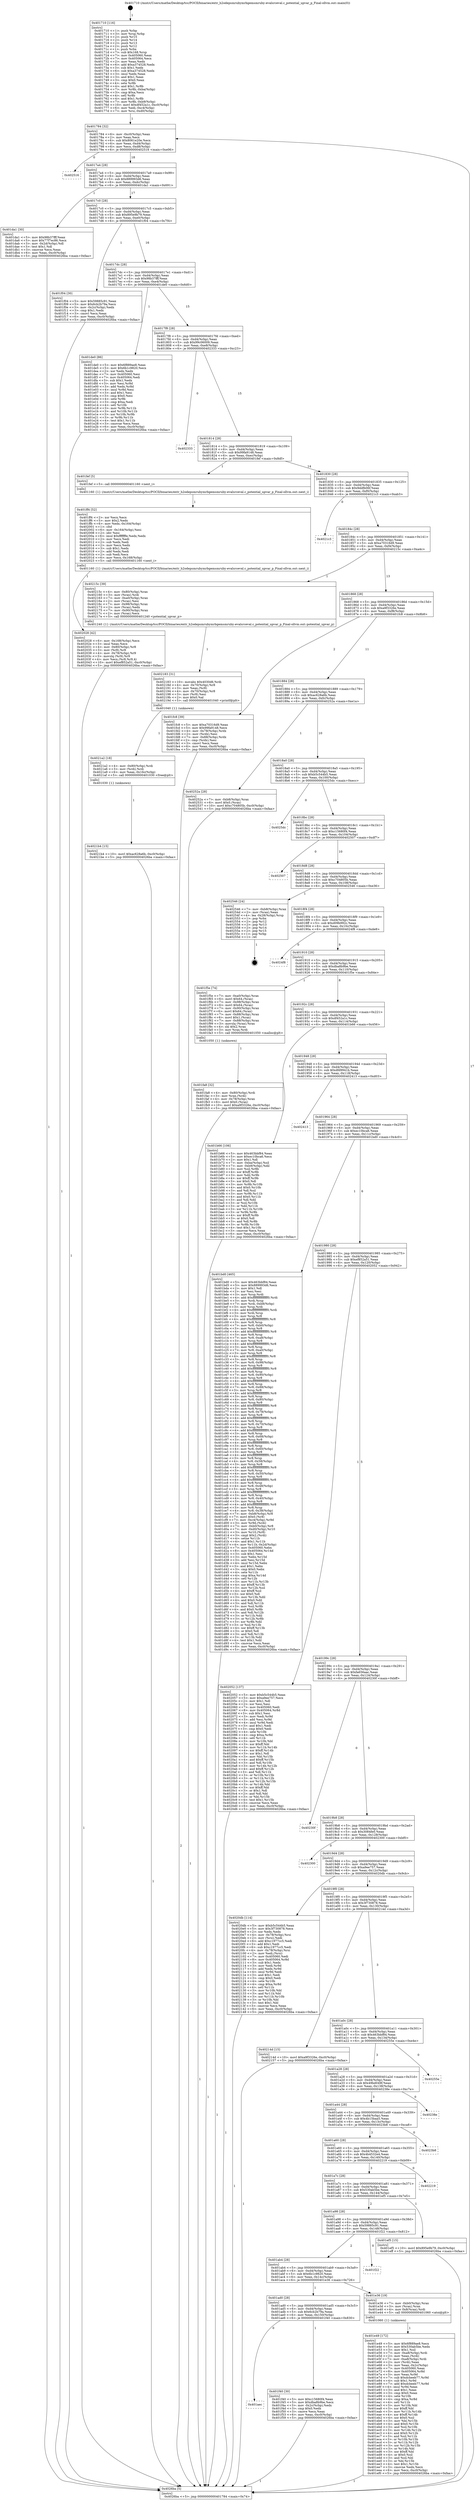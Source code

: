 digraph "0x401710" {
  label = "0x401710 (/mnt/c/Users/mathe/Desktop/tcc/POCII/binaries/extr_h2odepsmrubymrbgemsmruby-evalsrceval.c_potential_upvar_p_Final-ollvm.out::main(0))"
  labelloc = "t"
  node[shape=record]

  Entry [label="",width=0.3,height=0.3,shape=circle,fillcolor=black,style=filled]
  "0x401784" [label="{
     0x401784 [32]\l
     | [instrs]\l
     &nbsp;&nbsp;0x401784 \<+6\>: mov -0xc0(%rbp),%eax\l
     &nbsp;&nbsp;0x40178a \<+2\>: mov %eax,%ecx\l
     &nbsp;&nbsp;0x40178c \<+6\>: sub $0x8061e20e,%ecx\l
     &nbsp;&nbsp;0x401792 \<+6\>: mov %eax,-0xd4(%rbp)\l
     &nbsp;&nbsp;0x401798 \<+6\>: mov %ecx,-0xd8(%rbp)\l
     &nbsp;&nbsp;0x40179e \<+6\>: je 0000000000402516 \<main+0xe06\>\l
  }"]
  "0x402516" [label="{
     0x402516\l
  }", style=dashed]
  "0x4017a4" [label="{
     0x4017a4 [28]\l
     | [instrs]\l
     &nbsp;&nbsp;0x4017a4 \<+5\>: jmp 00000000004017a9 \<main+0x99\>\l
     &nbsp;&nbsp;0x4017a9 \<+6\>: mov -0xd4(%rbp),%eax\l
     &nbsp;&nbsp;0x4017af \<+5\>: sub $0x889993d6,%eax\l
     &nbsp;&nbsp;0x4017b4 \<+6\>: mov %eax,-0xdc(%rbp)\l
     &nbsp;&nbsp;0x4017ba \<+6\>: je 0000000000401da1 \<main+0x691\>\l
  }"]
  Exit [label="",width=0.3,height=0.3,shape=circle,fillcolor=black,style=filled,peripheries=2]
  "0x401da1" [label="{
     0x401da1 [30]\l
     | [instrs]\l
     &nbsp;&nbsp;0x401da1 \<+5\>: mov $0x98b37fff,%eax\l
     &nbsp;&nbsp;0x401da6 \<+5\>: mov $0x77f7ec86,%ecx\l
     &nbsp;&nbsp;0x401dab \<+3\>: mov -0x2d(%rbp),%dl\l
     &nbsp;&nbsp;0x401dae \<+3\>: test $0x1,%dl\l
     &nbsp;&nbsp;0x401db1 \<+3\>: cmovne %ecx,%eax\l
     &nbsp;&nbsp;0x401db4 \<+6\>: mov %eax,-0xc0(%rbp)\l
     &nbsp;&nbsp;0x401dba \<+5\>: jmp 00000000004026ba \<main+0xfaa\>\l
  }"]
  "0x4017c0" [label="{
     0x4017c0 [28]\l
     | [instrs]\l
     &nbsp;&nbsp;0x4017c0 \<+5\>: jmp 00000000004017c5 \<main+0xb5\>\l
     &nbsp;&nbsp;0x4017c5 \<+6\>: mov -0xd4(%rbp),%eax\l
     &nbsp;&nbsp;0x4017cb \<+5\>: sub $0x895e9b79,%eax\l
     &nbsp;&nbsp;0x4017d0 \<+6\>: mov %eax,-0xe0(%rbp)\l
     &nbsp;&nbsp;0x4017d6 \<+6\>: je 0000000000401f04 \<main+0x7f4\>\l
  }"]
  "0x4021b4" [label="{
     0x4021b4 [15]\l
     | [instrs]\l
     &nbsp;&nbsp;0x4021b4 \<+10\>: movl $0xac628a6b,-0xc0(%rbp)\l
     &nbsp;&nbsp;0x4021be \<+5\>: jmp 00000000004026ba \<main+0xfaa\>\l
  }"]
  "0x401f04" [label="{
     0x401f04 [30]\l
     | [instrs]\l
     &nbsp;&nbsp;0x401f04 \<+5\>: mov $0x59885c91,%eax\l
     &nbsp;&nbsp;0x401f09 \<+5\>: mov $0x6cb2b79a,%ecx\l
     &nbsp;&nbsp;0x401f0e \<+3\>: mov -0x2c(%rbp),%edx\l
     &nbsp;&nbsp;0x401f11 \<+3\>: cmp $0x1,%edx\l
     &nbsp;&nbsp;0x401f14 \<+3\>: cmovl %ecx,%eax\l
     &nbsp;&nbsp;0x401f17 \<+6\>: mov %eax,-0xc0(%rbp)\l
     &nbsp;&nbsp;0x401f1d \<+5\>: jmp 00000000004026ba \<main+0xfaa\>\l
  }"]
  "0x4017dc" [label="{
     0x4017dc [28]\l
     | [instrs]\l
     &nbsp;&nbsp;0x4017dc \<+5\>: jmp 00000000004017e1 \<main+0xd1\>\l
     &nbsp;&nbsp;0x4017e1 \<+6\>: mov -0xd4(%rbp),%eax\l
     &nbsp;&nbsp;0x4017e7 \<+5\>: sub $0x98b37fff,%eax\l
     &nbsp;&nbsp;0x4017ec \<+6\>: mov %eax,-0xe4(%rbp)\l
     &nbsp;&nbsp;0x4017f2 \<+6\>: je 0000000000401de0 \<main+0x6d0\>\l
  }"]
  "0x4021a2" [label="{
     0x4021a2 [18]\l
     | [instrs]\l
     &nbsp;&nbsp;0x4021a2 \<+4\>: mov -0x80(%rbp),%rdi\l
     &nbsp;&nbsp;0x4021a6 \<+3\>: mov (%rdi),%rdi\l
     &nbsp;&nbsp;0x4021a9 \<+6\>: mov %eax,-0x16c(%rbp)\l
     &nbsp;&nbsp;0x4021af \<+5\>: call 0000000000401030 \<free@plt\>\l
     | [calls]\l
     &nbsp;&nbsp;0x401030 \{1\} (unknown)\l
  }"]
  "0x401de0" [label="{
     0x401de0 [86]\l
     | [instrs]\l
     &nbsp;&nbsp;0x401de0 \<+5\>: mov $0x6f889ae8,%eax\l
     &nbsp;&nbsp;0x401de5 \<+5\>: mov $0x6b1c9820,%ecx\l
     &nbsp;&nbsp;0x401dea \<+2\>: xor %edx,%edx\l
     &nbsp;&nbsp;0x401dec \<+7\>: mov 0x405060,%esi\l
     &nbsp;&nbsp;0x401df3 \<+7\>: mov 0x405064,%edi\l
     &nbsp;&nbsp;0x401dfa \<+3\>: sub $0x1,%edx\l
     &nbsp;&nbsp;0x401dfd \<+3\>: mov %esi,%r8d\l
     &nbsp;&nbsp;0x401e00 \<+3\>: add %edx,%r8d\l
     &nbsp;&nbsp;0x401e03 \<+4\>: imul %r8d,%esi\l
     &nbsp;&nbsp;0x401e07 \<+3\>: and $0x1,%esi\l
     &nbsp;&nbsp;0x401e0a \<+3\>: cmp $0x0,%esi\l
     &nbsp;&nbsp;0x401e0d \<+4\>: sete %r9b\l
     &nbsp;&nbsp;0x401e11 \<+3\>: cmp $0xa,%edi\l
     &nbsp;&nbsp;0x401e14 \<+4\>: setl %r10b\l
     &nbsp;&nbsp;0x401e18 \<+3\>: mov %r9b,%r11b\l
     &nbsp;&nbsp;0x401e1b \<+3\>: and %r10b,%r11b\l
     &nbsp;&nbsp;0x401e1e \<+3\>: xor %r10b,%r9b\l
     &nbsp;&nbsp;0x401e21 \<+3\>: or %r9b,%r11b\l
     &nbsp;&nbsp;0x401e24 \<+4\>: test $0x1,%r11b\l
     &nbsp;&nbsp;0x401e28 \<+3\>: cmovne %ecx,%eax\l
     &nbsp;&nbsp;0x401e2b \<+6\>: mov %eax,-0xc0(%rbp)\l
     &nbsp;&nbsp;0x401e31 \<+5\>: jmp 00000000004026ba \<main+0xfaa\>\l
  }"]
  "0x4017f8" [label="{
     0x4017f8 [28]\l
     | [instrs]\l
     &nbsp;&nbsp;0x4017f8 \<+5\>: jmp 00000000004017fd \<main+0xed\>\l
     &nbsp;&nbsp;0x4017fd \<+6\>: mov -0xd4(%rbp),%eax\l
     &nbsp;&nbsp;0x401803 \<+5\>: sub $0x99c06009,%eax\l
     &nbsp;&nbsp;0x401808 \<+6\>: mov %eax,-0xe8(%rbp)\l
     &nbsp;&nbsp;0x40180e \<+6\>: je 0000000000402333 \<main+0xc23\>\l
  }"]
  "0x402183" [label="{
     0x402183 [31]\l
     | [instrs]\l
     &nbsp;&nbsp;0x402183 \<+10\>: movabs $0x4030d6,%rdi\l
     &nbsp;&nbsp;0x40218d \<+4\>: mov -0x70(%rbp),%r8\l
     &nbsp;&nbsp;0x402191 \<+3\>: mov %eax,(%r8)\l
     &nbsp;&nbsp;0x402194 \<+4\>: mov -0x70(%rbp),%r8\l
     &nbsp;&nbsp;0x402198 \<+3\>: mov (%r8),%esi\l
     &nbsp;&nbsp;0x40219b \<+2\>: mov $0x0,%al\l
     &nbsp;&nbsp;0x40219d \<+5\>: call 0000000000401040 \<printf@plt\>\l
     | [calls]\l
     &nbsp;&nbsp;0x401040 \{1\} (unknown)\l
  }"]
  "0x402333" [label="{
     0x402333\l
  }", style=dashed]
  "0x401814" [label="{
     0x401814 [28]\l
     | [instrs]\l
     &nbsp;&nbsp;0x401814 \<+5\>: jmp 0000000000401819 \<main+0x109\>\l
     &nbsp;&nbsp;0x401819 \<+6\>: mov -0xd4(%rbp),%eax\l
     &nbsp;&nbsp;0x40181f \<+5\>: sub $0x99fa9148,%eax\l
     &nbsp;&nbsp;0x401824 \<+6\>: mov %eax,-0xec(%rbp)\l
     &nbsp;&nbsp;0x40182a \<+6\>: je 0000000000401fef \<main+0x8df\>\l
  }"]
  "0x402028" [label="{
     0x402028 [42]\l
     | [instrs]\l
     &nbsp;&nbsp;0x402028 \<+6\>: mov -0x168(%rbp),%ecx\l
     &nbsp;&nbsp;0x40202e \<+3\>: imul %eax,%ecx\l
     &nbsp;&nbsp;0x402031 \<+4\>: mov -0x80(%rbp),%r8\l
     &nbsp;&nbsp;0x402035 \<+3\>: mov (%r8),%r8\l
     &nbsp;&nbsp;0x402038 \<+4\>: mov -0x78(%rbp),%r9\l
     &nbsp;&nbsp;0x40203c \<+3\>: movslq (%r9),%r9\l
     &nbsp;&nbsp;0x40203f \<+4\>: mov %ecx,(%r8,%r9,4)\l
     &nbsp;&nbsp;0x402043 \<+10\>: movl $0xef852a51,-0xc0(%rbp)\l
     &nbsp;&nbsp;0x40204d \<+5\>: jmp 00000000004026ba \<main+0xfaa\>\l
  }"]
  "0x401fef" [label="{
     0x401fef [5]\l
     | [instrs]\l
     &nbsp;&nbsp;0x401fef \<+5\>: call 0000000000401160 \<next_i\>\l
     | [calls]\l
     &nbsp;&nbsp;0x401160 \{1\} (/mnt/c/Users/mathe/Desktop/tcc/POCII/binaries/extr_h2odepsmrubymrbgemsmruby-evalsrceval.c_potential_upvar_p_Final-ollvm.out::next_i)\l
  }"]
  "0x401830" [label="{
     0x401830 [28]\l
     | [instrs]\l
     &nbsp;&nbsp;0x401830 \<+5\>: jmp 0000000000401835 \<main+0x125\>\l
     &nbsp;&nbsp;0x401835 \<+6\>: mov -0xd4(%rbp),%eax\l
     &nbsp;&nbsp;0x40183b \<+5\>: sub $0x9ddfb06f,%eax\l
     &nbsp;&nbsp;0x401840 \<+6\>: mov %eax,-0xf0(%rbp)\l
     &nbsp;&nbsp;0x401846 \<+6\>: je 00000000004021c3 \<main+0xab3\>\l
  }"]
  "0x401ff4" [label="{
     0x401ff4 [52]\l
     | [instrs]\l
     &nbsp;&nbsp;0x401ff4 \<+2\>: xor %ecx,%ecx\l
     &nbsp;&nbsp;0x401ff6 \<+5\>: mov $0x2,%edx\l
     &nbsp;&nbsp;0x401ffb \<+6\>: mov %edx,-0x164(%rbp)\l
     &nbsp;&nbsp;0x402001 \<+1\>: cltd\l
     &nbsp;&nbsp;0x402002 \<+6\>: mov -0x164(%rbp),%esi\l
     &nbsp;&nbsp;0x402008 \<+2\>: idiv %esi\l
     &nbsp;&nbsp;0x40200a \<+6\>: imul $0xfffffffe,%edx,%edx\l
     &nbsp;&nbsp;0x402010 \<+2\>: mov %ecx,%edi\l
     &nbsp;&nbsp;0x402012 \<+2\>: sub %edx,%edi\l
     &nbsp;&nbsp;0x402014 \<+2\>: mov %ecx,%edx\l
     &nbsp;&nbsp;0x402016 \<+3\>: sub $0x1,%edx\l
     &nbsp;&nbsp;0x402019 \<+2\>: add %edx,%edi\l
     &nbsp;&nbsp;0x40201b \<+2\>: sub %edi,%ecx\l
     &nbsp;&nbsp;0x40201d \<+6\>: mov %ecx,-0x168(%rbp)\l
     &nbsp;&nbsp;0x402023 \<+5\>: call 0000000000401160 \<next_i\>\l
     | [calls]\l
     &nbsp;&nbsp;0x401160 \{1\} (/mnt/c/Users/mathe/Desktop/tcc/POCII/binaries/extr_h2odepsmrubymrbgemsmruby-evalsrceval.c_potential_upvar_p_Final-ollvm.out::next_i)\l
  }"]
  "0x4021c3" [label="{
     0x4021c3\l
  }", style=dashed]
  "0x40184c" [label="{
     0x40184c [28]\l
     | [instrs]\l
     &nbsp;&nbsp;0x40184c \<+5\>: jmp 0000000000401851 \<main+0x141\>\l
     &nbsp;&nbsp;0x401851 \<+6\>: mov -0xd4(%rbp),%eax\l
     &nbsp;&nbsp;0x401857 \<+5\>: sub $0xa70316d9,%eax\l
     &nbsp;&nbsp;0x40185c \<+6\>: mov %eax,-0xf4(%rbp)\l
     &nbsp;&nbsp;0x401862 \<+6\>: je 000000000040215c \<main+0xa4c\>\l
  }"]
  "0x401fa8" [label="{
     0x401fa8 [32]\l
     | [instrs]\l
     &nbsp;&nbsp;0x401fa8 \<+4\>: mov -0x80(%rbp),%rdi\l
     &nbsp;&nbsp;0x401fac \<+3\>: mov %rax,(%rdi)\l
     &nbsp;&nbsp;0x401faf \<+4\>: mov -0x78(%rbp),%rax\l
     &nbsp;&nbsp;0x401fb3 \<+6\>: movl $0x0,(%rax)\l
     &nbsp;&nbsp;0x401fb9 \<+10\>: movl $0xa9f3326e,-0xc0(%rbp)\l
     &nbsp;&nbsp;0x401fc3 \<+5\>: jmp 00000000004026ba \<main+0xfaa\>\l
  }"]
  "0x40215c" [label="{
     0x40215c [39]\l
     | [instrs]\l
     &nbsp;&nbsp;0x40215c \<+4\>: mov -0x80(%rbp),%rax\l
     &nbsp;&nbsp;0x402160 \<+3\>: mov (%rax),%rdi\l
     &nbsp;&nbsp;0x402163 \<+7\>: mov -0xa0(%rbp),%rax\l
     &nbsp;&nbsp;0x40216a \<+2\>: mov (%rax),%esi\l
     &nbsp;&nbsp;0x40216c \<+7\>: mov -0x98(%rbp),%rax\l
     &nbsp;&nbsp;0x402173 \<+2\>: mov (%rax),%edx\l
     &nbsp;&nbsp;0x402175 \<+7\>: mov -0x90(%rbp),%rax\l
     &nbsp;&nbsp;0x40217c \<+2\>: mov (%rax),%ecx\l
     &nbsp;&nbsp;0x40217e \<+5\>: call 0000000000401240 \<potential_upvar_p\>\l
     | [calls]\l
     &nbsp;&nbsp;0x401240 \{1\} (/mnt/c/Users/mathe/Desktop/tcc/POCII/binaries/extr_h2odepsmrubymrbgemsmruby-evalsrceval.c_potential_upvar_p_Final-ollvm.out::potential_upvar_p)\l
  }"]
  "0x401868" [label="{
     0x401868 [28]\l
     | [instrs]\l
     &nbsp;&nbsp;0x401868 \<+5\>: jmp 000000000040186d \<main+0x15d\>\l
     &nbsp;&nbsp;0x40186d \<+6\>: mov -0xd4(%rbp),%eax\l
     &nbsp;&nbsp;0x401873 \<+5\>: sub $0xa9f3326e,%eax\l
     &nbsp;&nbsp;0x401878 \<+6\>: mov %eax,-0xf8(%rbp)\l
     &nbsp;&nbsp;0x40187e \<+6\>: je 0000000000401fc8 \<main+0x8b8\>\l
  }"]
  "0x401aec" [label="{
     0x401aec\l
  }", style=dashed]
  "0x401fc8" [label="{
     0x401fc8 [39]\l
     | [instrs]\l
     &nbsp;&nbsp;0x401fc8 \<+5\>: mov $0xa70316d9,%eax\l
     &nbsp;&nbsp;0x401fcd \<+5\>: mov $0x99fa9148,%ecx\l
     &nbsp;&nbsp;0x401fd2 \<+4\>: mov -0x78(%rbp),%rdx\l
     &nbsp;&nbsp;0x401fd6 \<+2\>: mov (%rdx),%esi\l
     &nbsp;&nbsp;0x401fd8 \<+7\>: mov -0x88(%rbp),%rdx\l
     &nbsp;&nbsp;0x401fdf \<+2\>: cmp (%rdx),%esi\l
     &nbsp;&nbsp;0x401fe1 \<+3\>: cmovl %ecx,%eax\l
     &nbsp;&nbsp;0x401fe4 \<+6\>: mov %eax,-0xc0(%rbp)\l
     &nbsp;&nbsp;0x401fea \<+5\>: jmp 00000000004026ba \<main+0xfaa\>\l
  }"]
  "0x401884" [label="{
     0x401884 [28]\l
     | [instrs]\l
     &nbsp;&nbsp;0x401884 \<+5\>: jmp 0000000000401889 \<main+0x179\>\l
     &nbsp;&nbsp;0x401889 \<+6\>: mov -0xd4(%rbp),%eax\l
     &nbsp;&nbsp;0x40188f \<+5\>: sub $0xac628a6b,%eax\l
     &nbsp;&nbsp;0x401894 \<+6\>: mov %eax,-0xfc(%rbp)\l
     &nbsp;&nbsp;0x40189a \<+6\>: je 000000000040252a \<main+0xe1a\>\l
  }"]
  "0x401f40" [label="{
     0x401f40 [30]\l
     | [instrs]\l
     &nbsp;&nbsp;0x401f40 \<+5\>: mov $0xc15680f4,%eax\l
     &nbsp;&nbsp;0x401f45 \<+5\>: mov $0xdba8b9be,%ecx\l
     &nbsp;&nbsp;0x401f4a \<+3\>: mov -0x2c(%rbp),%edx\l
     &nbsp;&nbsp;0x401f4d \<+3\>: cmp $0x0,%edx\l
     &nbsp;&nbsp;0x401f50 \<+3\>: cmove %ecx,%eax\l
     &nbsp;&nbsp;0x401f53 \<+6\>: mov %eax,-0xc0(%rbp)\l
     &nbsp;&nbsp;0x401f59 \<+5\>: jmp 00000000004026ba \<main+0xfaa\>\l
  }"]
  "0x40252a" [label="{
     0x40252a [28]\l
     | [instrs]\l
     &nbsp;&nbsp;0x40252a \<+7\>: mov -0xb8(%rbp),%rax\l
     &nbsp;&nbsp;0x402531 \<+6\>: movl $0x0,(%rax)\l
     &nbsp;&nbsp;0x402537 \<+10\>: movl $0xc704805b,-0xc0(%rbp)\l
     &nbsp;&nbsp;0x402541 \<+5\>: jmp 00000000004026ba \<main+0xfaa\>\l
  }"]
  "0x4018a0" [label="{
     0x4018a0 [28]\l
     | [instrs]\l
     &nbsp;&nbsp;0x4018a0 \<+5\>: jmp 00000000004018a5 \<main+0x195\>\l
     &nbsp;&nbsp;0x4018a5 \<+6\>: mov -0xd4(%rbp),%eax\l
     &nbsp;&nbsp;0x4018ab \<+5\>: sub $0xb5c544b5,%eax\l
     &nbsp;&nbsp;0x4018b0 \<+6\>: mov %eax,-0x100(%rbp)\l
     &nbsp;&nbsp;0x4018b6 \<+6\>: je 00000000004025dc \<main+0xecc\>\l
  }"]
  "0x401e49" [label="{
     0x401e49 [172]\l
     | [instrs]\l
     &nbsp;&nbsp;0x401e49 \<+5\>: mov $0x6f889ae8,%ecx\l
     &nbsp;&nbsp;0x401e4e \<+5\>: mov $0x530ab5be,%edx\l
     &nbsp;&nbsp;0x401e53 \<+3\>: mov $0x1,%sil\l
     &nbsp;&nbsp;0x401e56 \<+7\>: mov -0xa8(%rbp),%rdi\l
     &nbsp;&nbsp;0x401e5d \<+2\>: mov %eax,(%rdi)\l
     &nbsp;&nbsp;0x401e5f \<+7\>: mov -0xa8(%rbp),%rdi\l
     &nbsp;&nbsp;0x401e66 \<+2\>: mov (%rdi),%eax\l
     &nbsp;&nbsp;0x401e68 \<+3\>: mov %eax,-0x2c(%rbp)\l
     &nbsp;&nbsp;0x401e6b \<+7\>: mov 0x405060,%eax\l
     &nbsp;&nbsp;0x401e72 \<+8\>: mov 0x405064,%r8d\l
     &nbsp;&nbsp;0x401e7a \<+3\>: mov %eax,%r9d\l
     &nbsp;&nbsp;0x401e7d \<+7\>: sub $0xdcbeeb77,%r9d\l
     &nbsp;&nbsp;0x401e84 \<+4\>: sub $0x1,%r9d\l
     &nbsp;&nbsp;0x401e88 \<+7\>: add $0xdcbeeb77,%r9d\l
     &nbsp;&nbsp;0x401e8f \<+4\>: imul %r9d,%eax\l
     &nbsp;&nbsp;0x401e93 \<+3\>: and $0x1,%eax\l
     &nbsp;&nbsp;0x401e96 \<+3\>: cmp $0x0,%eax\l
     &nbsp;&nbsp;0x401e99 \<+4\>: sete %r10b\l
     &nbsp;&nbsp;0x401e9d \<+4\>: cmp $0xa,%r8d\l
     &nbsp;&nbsp;0x401ea1 \<+4\>: setl %r11b\l
     &nbsp;&nbsp;0x401ea5 \<+3\>: mov %r10b,%bl\l
     &nbsp;&nbsp;0x401ea8 \<+3\>: xor $0xff,%bl\l
     &nbsp;&nbsp;0x401eab \<+3\>: mov %r11b,%r14b\l
     &nbsp;&nbsp;0x401eae \<+4\>: xor $0xff,%r14b\l
     &nbsp;&nbsp;0x401eb2 \<+4\>: xor $0x0,%sil\l
     &nbsp;&nbsp;0x401eb6 \<+3\>: mov %bl,%r15b\l
     &nbsp;&nbsp;0x401eb9 \<+4\>: and $0x0,%r15b\l
     &nbsp;&nbsp;0x401ebd \<+3\>: and %sil,%r10b\l
     &nbsp;&nbsp;0x401ec0 \<+3\>: mov %r14b,%r12b\l
     &nbsp;&nbsp;0x401ec3 \<+4\>: and $0x0,%r12b\l
     &nbsp;&nbsp;0x401ec7 \<+3\>: and %sil,%r11b\l
     &nbsp;&nbsp;0x401eca \<+3\>: or %r10b,%r15b\l
     &nbsp;&nbsp;0x401ecd \<+3\>: or %r11b,%r12b\l
     &nbsp;&nbsp;0x401ed0 \<+3\>: xor %r12b,%r15b\l
     &nbsp;&nbsp;0x401ed3 \<+3\>: or %r14b,%bl\l
     &nbsp;&nbsp;0x401ed6 \<+3\>: xor $0xff,%bl\l
     &nbsp;&nbsp;0x401ed9 \<+4\>: or $0x0,%sil\l
     &nbsp;&nbsp;0x401edd \<+3\>: and %sil,%bl\l
     &nbsp;&nbsp;0x401ee0 \<+3\>: or %bl,%r15b\l
     &nbsp;&nbsp;0x401ee3 \<+4\>: test $0x1,%r15b\l
     &nbsp;&nbsp;0x401ee7 \<+3\>: cmovne %edx,%ecx\l
     &nbsp;&nbsp;0x401eea \<+6\>: mov %ecx,-0xc0(%rbp)\l
     &nbsp;&nbsp;0x401ef0 \<+5\>: jmp 00000000004026ba \<main+0xfaa\>\l
  }"]
  "0x4025dc" [label="{
     0x4025dc\l
  }", style=dashed]
  "0x4018bc" [label="{
     0x4018bc [28]\l
     | [instrs]\l
     &nbsp;&nbsp;0x4018bc \<+5\>: jmp 00000000004018c1 \<main+0x1b1\>\l
     &nbsp;&nbsp;0x4018c1 \<+6\>: mov -0xd4(%rbp),%eax\l
     &nbsp;&nbsp;0x4018c7 \<+5\>: sub $0xc15680f4,%eax\l
     &nbsp;&nbsp;0x4018cc \<+6\>: mov %eax,-0x104(%rbp)\l
     &nbsp;&nbsp;0x4018d2 \<+6\>: je 0000000000402507 \<main+0xdf7\>\l
  }"]
  "0x401ad0" [label="{
     0x401ad0 [28]\l
     | [instrs]\l
     &nbsp;&nbsp;0x401ad0 \<+5\>: jmp 0000000000401ad5 \<main+0x3c5\>\l
     &nbsp;&nbsp;0x401ad5 \<+6\>: mov -0xd4(%rbp),%eax\l
     &nbsp;&nbsp;0x401adb \<+5\>: sub $0x6cb2b79a,%eax\l
     &nbsp;&nbsp;0x401ae0 \<+6\>: mov %eax,-0x150(%rbp)\l
     &nbsp;&nbsp;0x401ae6 \<+6\>: je 0000000000401f40 \<main+0x830\>\l
  }"]
  "0x402507" [label="{
     0x402507\l
  }", style=dashed]
  "0x4018d8" [label="{
     0x4018d8 [28]\l
     | [instrs]\l
     &nbsp;&nbsp;0x4018d8 \<+5\>: jmp 00000000004018dd \<main+0x1cd\>\l
     &nbsp;&nbsp;0x4018dd \<+6\>: mov -0xd4(%rbp),%eax\l
     &nbsp;&nbsp;0x4018e3 \<+5\>: sub $0xc704805b,%eax\l
     &nbsp;&nbsp;0x4018e8 \<+6\>: mov %eax,-0x108(%rbp)\l
     &nbsp;&nbsp;0x4018ee \<+6\>: je 0000000000402546 \<main+0xe36\>\l
  }"]
  "0x401e36" [label="{
     0x401e36 [19]\l
     | [instrs]\l
     &nbsp;&nbsp;0x401e36 \<+7\>: mov -0xb0(%rbp),%rax\l
     &nbsp;&nbsp;0x401e3d \<+3\>: mov (%rax),%rax\l
     &nbsp;&nbsp;0x401e40 \<+4\>: mov 0x8(%rax),%rdi\l
     &nbsp;&nbsp;0x401e44 \<+5\>: call 0000000000401060 \<atoi@plt\>\l
     | [calls]\l
     &nbsp;&nbsp;0x401060 \{1\} (unknown)\l
  }"]
  "0x402546" [label="{
     0x402546 [24]\l
     | [instrs]\l
     &nbsp;&nbsp;0x402546 \<+7\>: mov -0xb8(%rbp),%rax\l
     &nbsp;&nbsp;0x40254d \<+2\>: mov (%rax),%eax\l
     &nbsp;&nbsp;0x40254f \<+4\>: lea -0x28(%rbp),%rsp\l
     &nbsp;&nbsp;0x402553 \<+1\>: pop %rbx\l
     &nbsp;&nbsp;0x402554 \<+2\>: pop %r12\l
     &nbsp;&nbsp;0x402556 \<+2\>: pop %r13\l
     &nbsp;&nbsp;0x402558 \<+2\>: pop %r14\l
     &nbsp;&nbsp;0x40255a \<+2\>: pop %r15\l
     &nbsp;&nbsp;0x40255c \<+1\>: pop %rbp\l
     &nbsp;&nbsp;0x40255d \<+1\>: ret\l
  }"]
  "0x4018f4" [label="{
     0x4018f4 [28]\l
     | [instrs]\l
     &nbsp;&nbsp;0x4018f4 \<+5\>: jmp 00000000004018f9 \<main+0x1e9\>\l
     &nbsp;&nbsp;0x4018f9 \<+6\>: mov -0xd4(%rbp),%eax\l
     &nbsp;&nbsp;0x4018ff \<+5\>: sub $0xd09b992c,%eax\l
     &nbsp;&nbsp;0x401904 \<+6\>: mov %eax,-0x10c(%rbp)\l
     &nbsp;&nbsp;0x40190a \<+6\>: je 00000000004024f8 \<main+0xde8\>\l
  }"]
  "0x401ab4" [label="{
     0x401ab4 [28]\l
     | [instrs]\l
     &nbsp;&nbsp;0x401ab4 \<+5\>: jmp 0000000000401ab9 \<main+0x3a9\>\l
     &nbsp;&nbsp;0x401ab9 \<+6\>: mov -0xd4(%rbp),%eax\l
     &nbsp;&nbsp;0x401abf \<+5\>: sub $0x6b1c9820,%eax\l
     &nbsp;&nbsp;0x401ac4 \<+6\>: mov %eax,-0x14c(%rbp)\l
     &nbsp;&nbsp;0x401aca \<+6\>: je 0000000000401e36 \<main+0x726\>\l
  }"]
  "0x4024f8" [label="{
     0x4024f8\l
  }", style=dashed]
  "0x401910" [label="{
     0x401910 [28]\l
     | [instrs]\l
     &nbsp;&nbsp;0x401910 \<+5\>: jmp 0000000000401915 \<main+0x205\>\l
     &nbsp;&nbsp;0x401915 \<+6\>: mov -0xd4(%rbp),%eax\l
     &nbsp;&nbsp;0x40191b \<+5\>: sub $0xdba8b9be,%eax\l
     &nbsp;&nbsp;0x401920 \<+6\>: mov %eax,-0x110(%rbp)\l
     &nbsp;&nbsp;0x401926 \<+6\>: je 0000000000401f5e \<main+0x84e\>\l
  }"]
  "0x401f22" [label="{
     0x401f22\l
  }", style=dashed]
  "0x401f5e" [label="{
     0x401f5e [74]\l
     | [instrs]\l
     &nbsp;&nbsp;0x401f5e \<+7\>: mov -0xa0(%rbp),%rax\l
     &nbsp;&nbsp;0x401f65 \<+6\>: movl $0x64,(%rax)\l
     &nbsp;&nbsp;0x401f6b \<+7\>: mov -0x98(%rbp),%rax\l
     &nbsp;&nbsp;0x401f72 \<+6\>: movl $0x64,(%rax)\l
     &nbsp;&nbsp;0x401f78 \<+7\>: mov -0x90(%rbp),%rax\l
     &nbsp;&nbsp;0x401f7f \<+6\>: movl $0x64,(%rax)\l
     &nbsp;&nbsp;0x401f85 \<+7\>: mov -0x88(%rbp),%rax\l
     &nbsp;&nbsp;0x401f8c \<+6\>: movl $0x1,(%rax)\l
     &nbsp;&nbsp;0x401f92 \<+7\>: mov -0x88(%rbp),%rax\l
     &nbsp;&nbsp;0x401f99 \<+3\>: movslq (%rax),%rax\l
     &nbsp;&nbsp;0x401f9c \<+4\>: shl $0x2,%rax\l
     &nbsp;&nbsp;0x401fa0 \<+3\>: mov %rax,%rdi\l
     &nbsp;&nbsp;0x401fa3 \<+5\>: call 0000000000401050 \<malloc@plt\>\l
     | [calls]\l
     &nbsp;&nbsp;0x401050 \{1\} (unknown)\l
  }"]
  "0x40192c" [label="{
     0x40192c [28]\l
     | [instrs]\l
     &nbsp;&nbsp;0x40192c \<+5\>: jmp 0000000000401931 \<main+0x221\>\l
     &nbsp;&nbsp;0x401931 \<+6\>: mov -0xd4(%rbp),%eax\l
     &nbsp;&nbsp;0x401937 \<+5\>: sub $0xdf452a1c,%eax\l
     &nbsp;&nbsp;0x40193c \<+6\>: mov %eax,-0x114(%rbp)\l
     &nbsp;&nbsp;0x401942 \<+6\>: je 0000000000401b66 \<main+0x456\>\l
  }"]
  "0x401a98" [label="{
     0x401a98 [28]\l
     | [instrs]\l
     &nbsp;&nbsp;0x401a98 \<+5\>: jmp 0000000000401a9d \<main+0x38d\>\l
     &nbsp;&nbsp;0x401a9d \<+6\>: mov -0xd4(%rbp),%eax\l
     &nbsp;&nbsp;0x401aa3 \<+5\>: sub $0x59885c91,%eax\l
     &nbsp;&nbsp;0x401aa8 \<+6\>: mov %eax,-0x148(%rbp)\l
     &nbsp;&nbsp;0x401aae \<+6\>: je 0000000000401f22 \<main+0x812\>\l
  }"]
  "0x401b66" [label="{
     0x401b66 [106]\l
     | [instrs]\l
     &nbsp;&nbsp;0x401b66 \<+5\>: mov $0x463bbf84,%eax\l
     &nbsp;&nbsp;0x401b6b \<+5\>: mov $0xec10bca6,%ecx\l
     &nbsp;&nbsp;0x401b70 \<+2\>: mov $0x1,%dl\l
     &nbsp;&nbsp;0x401b72 \<+7\>: mov -0xba(%rbp),%sil\l
     &nbsp;&nbsp;0x401b79 \<+7\>: mov -0xb9(%rbp),%dil\l
     &nbsp;&nbsp;0x401b80 \<+3\>: mov %sil,%r8b\l
     &nbsp;&nbsp;0x401b83 \<+4\>: xor $0xff,%r8b\l
     &nbsp;&nbsp;0x401b87 \<+3\>: mov %dil,%r9b\l
     &nbsp;&nbsp;0x401b8a \<+4\>: xor $0xff,%r9b\l
     &nbsp;&nbsp;0x401b8e \<+3\>: xor $0x0,%dl\l
     &nbsp;&nbsp;0x401b91 \<+3\>: mov %r8b,%r10b\l
     &nbsp;&nbsp;0x401b94 \<+4\>: and $0x0,%r10b\l
     &nbsp;&nbsp;0x401b98 \<+3\>: and %dl,%sil\l
     &nbsp;&nbsp;0x401b9b \<+3\>: mov %r9b,%r11b\l
     &nbsp;&nbsp;0x401b9e \<+4\>: and $0x0,%r11b\l
     &nbsp;&nbsp;0x401ba2 \<+3\>: and %dl,%dil\l
     &nbsp;&nbsp;0x401ba5 \<+3\>: or %sil,%r10b\l
     &nbsp;&nbsp;0x401ba8 \<+3\>: or %dil,%r11b\l
     &nbsp;&nbsp;0x401bab \<+3\>: xor %r11b,%r10b\l
     &nbsp;&nbsp;0x401bae \<+3\>: or %r9b,%r8b\l
     &nbsp;&nbsp;0x401bb1 \<+4\>: xor $0xff,%r8b\l
     &nbsp;&nbsp;0x401bb5 \<+3\>: or $0x0,%dl\l
     &nbsp;&nbsp;0x401bb8 \<+3\>: and %dl,%r8b\l
     &nbsp;&nbsp;0x401bbb \<+3\>: or %r8b,%r10b\l
     &nbsp;&nbsp;0x401bbe \<+4\>: test $0x1,%r10b\l
     &nbsp;&nbsp;0x401bc2 \<+3\>: cmovne %ecx,%eax\l
     &nbsp;&nbsp;0x401bc5 \<+6\>: mov %eax,-0xc0(%rbp)\l
     &nbsp;&nbsp;0x401bcb \<+5\>: jmp 00000000004026ba \<main+0xfaa\>\l
  }"]
  "0x401948" [label="{
     0x401948 [28]\l
     | [instrs]\l
     &nbsp;&nbsp;0x401948 \<+5\>: jmp 000000000040194d \<main+0x23d\>\l
     &nbsp;&nbsp;0x40194d \<+6\>: mov -0xd4(%rbp),%eax\l
     &nbsp;&nbsp;0x401953 \<+5\>: sub $0xdfd9941b,%eax\l
     &nbsp;&nbsp;0x401958 \<+6\>: mov %eax,-0x118(%rbp)\l
     &nbsp;&nbsp;0x40195e \<+6\>: je 0000000000402413 \<main+0xd03\>\l
  }"]
  "0x4026ba" [label="{
     0x4026ba [5]\l
     | [instrs]\l
     &nbsp;&nbsp;0x4026ba \<+5\>: jmp 0000000000401784 \<main+0x74\>\l
  }"]
  "0x401710" [label="{
     0x401710 [116]\l
     | [instrs]\l
     &nbsp;&nbsp;0x401710 \<+1\>: push %rbp\l
     &nbsp;&nbsp;0x401711 \<+3\>: mov %rsp,%rbp\l
     &nbsp;&nbsp;0x401714 \<+2\>: push %r15\l
     &nbsp;&nbsp;0x401716 \<+2\>: push %r14\l
     &nbsp;&nbsp;0x401718 \<+2\>: push %r13\l
     &nbsp;&nbsp;0x40171a \<+2\>: push %r12\l
     &nbsp;&nbsp;0x40171c \<+1\>: push %rbx\l
     &nbsp;&nbsp;0x40171d \<+7\>: sub $0x168,%rsp\l
     &nbsp;&nbsp;0x401724 \<+7\>: mov 0x405060,%eax\l
     &nbsp;&nbsp;0x40172b \<+7\>: mov 0x405064,%ecx\l
     &nbsp;&nbsp;0x401732 \<+2\>: mov %eax,%edx\l
     &nbsp;&nbsp;0x401734 \<+6\>: add $0xa374528,%edx\l
     &nbsp;&nbsp;0x40173a \<+3\>: sub $0x1,%edx\l
     &nbsp;&nbsp;0x40173d \<+6\>: sub $0xa374528,%edx\l
     &nbsp;&nbsp;0x401743 \<+3\>: imul %edx,%eax\l
     &nbsp;&nbsp;0x401746 \<+3\>: and $0x1,%eax\l
     &nbsp;&nbsp;0x401749 \<+3\>: cmp $0x0,%eax\l
     &nbsp;&nbsp;0x40174c \<+4\>: sete %r8b\l
     &nbsp;&nbsp;0x401750 \<+4\>: and $0x1,%r8b\l
     &nbsp;&nbsp;0x401754 \<+7\>: mov %r8b,-0xba(%rbp)\l
     &nbsp;&nbsp;0x40175b \<+3\>: cmp $0xa,%ecx\l
     &nbsp;&nbsp;0x40175e \<+4\>: setl %r8b\l
     &nbsp;&nbsp;0x401762 \<+4\>: and $0x1,%r8b\l
     &nbsp;&nbsp;0x401766 \<+7\>: mov %r8b,-0xb9(%rbp)\l
     &nbsp;&nbsp;0x40176d \<+10\>: movl $0xdf452a1c,-0xc0(%rbp)\l
     &nbsp;&nbsp;0x401777 \<+6\>: mov %edi,-0xc4(%rbp)\l
     &nbsp;&nbsp;0x40177d \<+7\>: mov %rsi,-0xd0(%rbp)\l
  }"]
  "0x401ef5" [label="{
     0x401ef5 [15]\l
     | [instrs]\l
     &nbsp;&nbsp;0x401ef5 \<+10\>: movl $0x895e9b79,-0xc0(%rbp)\l
     &nbsp;&nbsp;0x401eff \<+5\>: jmp 00000000004026ba \<main+0xfaa\>\l
  }"]
  "0x402413" [label="{
     0x402413\l
  }", style=dashed]
  "0x401964" [label="{
     0x401964 [28]\l
     | [instrs]\l
     &nbsp;&nbsp;0x401964 \<+5\>: jmp 0000000000401969 \<main+0x259\>\l
     &nbsp;&nbsp;0x401969 \<+6\>: mov -0xd4(%rbp),%eax\l
     &nbsp;&nbsp;0x40196f \<+5\>: sub $0xec10bca6,%eax\l
     &nbsp;&nbsp;0x401974 \<+6\>: mov %eax,-0x11c(%rbp)\l
     &nbsp;&nbsp;0x40197a \<+6\>: je 0000000000401bd0 \<main+0x4c0\>\l
  }"]
  "0x401a7c" [label="{
     0x401a7c [28]\l
     | [instrs]\l
     &nbsp;&nbsp;0x401a7c \<+5\>: jmp 0000000000401a81 \<main+0x371\>\l
     &nbsp;&nbsp;0x401a81 \<+6\>: mov -0xd4(%rbp),%eax\l
     &nbsp;&nbsp;0x401a87 \<+5\>: sub $0x530ab5be,%eax\l
     &nbsp;&nbsp;0x401a8c \<+6\>: mov %eax,-0x144(%rbp)\l
     &nbsp;&nbsp;0x401a92 \<+6\>: je 0000000000401ef5 \<main+0x7e5\>\l
  }"]
  "0x401bd0" [label="{
     0x401bd0 [465]\l
     | [instrs]\l
     &nbsp;&nbsp;0x401bd0 \<+5\>: mov $0x463bbf84,%eax\l
     &nbsp;&nbsp;0x401bd5 \<+5\>: mov $0x889993d6,%ecx\l
     &nbsp;&nbsp;0x401bda \<+2\>: mov $0x1,%dl\l
     &nbsp;&nbsp;0x401bdc \<+2\>: xor %esi,%esi\l
     &nbsp;&nbsp;0x401bde \<+3\>: mov %rsp,%rdi\l
     &nbsp;&nbsp;0x401be1 \<+4\>: add $0xfffffffffffffff0,%rdi\l
     &nbsp;&nbsp;0x401be5 \<+3\>: mov %rdi,%rsp\l
     &nbsp;&nbsp;0x401be8 \<+7\>: mov %rdi,-0xb8(%rbp)\l
     &nbsp;&nbsp;0x401bef \<+3\>: mov %rsp,%rdi\l
     &nbsp;&nbsp;0x401bf2 \<+4\>: add $0xfffffffffffffff0,%rdi\l
     &nbsp;&nbsp;0x401bf6 \<+3\>: mov %rdi,%rsp\l
     &nbsp;&nbsp;0x401bf9 \<+3\>: mov %rsp,%r8\l
     &nbsp;&nbsp;0x401bfc \<+4\>: add $0xfffffffffffffff0,%r8\l
     &nbsp;&nbsp;0x401c00 \<+3\>: mov %r8,%rsp\l
     &nbsp;&nbsp;0x401c03 \<+7\>: mov %r8,-0xb0(%rbp)\l
     &nbsp;&nbsp;0x401c0a \<+3\>: mov %rsp,%r8\l
     &nbsp;&nbsp;0x401c0d \<+4\>: add $0xfffffffffffffff0,%r8\l
     &nbsp;&nbsp;0x401c11 \<+3\>: mov %r8,%rsp\l
     &nbsp;&nbsp;0x401c14 \<+7\>: mov %r8,-0xa8(%rbp)\l
     &nbsp;&nbsp;0x401c1b \<+3\>: mov %rsp,%r8\l
     &nbsp;&nbsp;0x401c1e \<+4\>: add $0xfffffffffffffff0,%r8\l
     &nbsp;&nbsp;0x401c22 \<+3\>: mov %r8,%rsp\l
     &nbsp;&nbsp;0x401c25 \<+7\>: mov %r8,-0xa0(%rbp)\l
     &nbsp;&nbsp;0x401c2c \<+3\>: mov %rsp,%r8\l
     &nbsp;&nbsp;0x401c2f \<+4\>: add $0xfffffffffffffff0,%r8\l
     &nbsp;&nbsp;0x401c33 \<+3\>: mov %r8,%rsp\l
     &nbsp;&nbsp;0x401c36 \<+7\>: mov %r8,-0x98(%rbp)\l
     &nbsp;&nbsp;0x401c3d \<+3\>: mov %rsp,%r8\l
     &nbsp;&nbsp;0x401c40 \<+4\>: add $0xfffffffffffffff0,%r8\l
     &nbsp;&nbsp;0x401c44 \<+3\>: mov %r8,%rsp\l
     &nbsp;&nbsp;0x401c47 \<+7\>: mov %r8,-0x90(%rbp)\l
     &nbsp;&nbsp;0x401c4e \<+3\>: mov %rsp,%r8\l
     &nbsp;&nbsp;0x401c51 \<+4\>: add $0xfffffffffffffff0,%r8\l
     &nbsp;&nbsp;0x401c55 \<+3\>: mov %r8,%rsp\l
     &nbsp;&nbsp;0x401c58 \<+7\>: mov %r8,-0x88(%rbp)\l
     &nbsp;&nbsp;0x401c5f \<+3\>: mov %rsp,%r8\l
     &nbsp;&nbsp;0x401c62 \<+4\>: add $0xfffffffffffffff0,%r8\l
     &nbsp;&nbsp;0x401c66 \<+3\>: mov %r8,%rsp\l
     &nbsp;&nbsp;0x401c69 \<+4\>: mov %r8,-0x80(%rbp)\l
     &nbsp;&nbsp;0x401c6d \<+3\>: mov %rsp,%r8\l
     &nbsp;&nbsp;0x401c70 \<+4\>: add $0xfffffffffffffff0,%r8\l
     &nbsp;&nbsp;0x401c74 \<+3\>: mov %r8,%rsp\l
     &nbsp;&nbsp;0x401c77 \<+4\>: mov %r8,-0x78(%rbp)\l
     &nbsp;&nbsp;0x401c7b \<+3\>: mov %rsp,%r8\l
     &nbsp;&nbsp;0x401c7e \<+4\>: add $0xfffffffffffffff0,%r8\l
     &nbsp;&nbsp;0x401c82 \<+3\>: mov %r8,%rsp\l
     &nbsp;&nbsp;0x401c85 \<+4\>: mov %r8,-0x70(%rbp)\l
     &nbsp;&nbsp;0x401c89 \<+3\>: mov %rsp,%r8\l
     &nbsp;&nbsp;0x401c8c \<+4\>: add $0xfffffffffffffff0,%r8\l
     &nbsp;&nbsp;0x401c90 \<+3\>: mov %r8,%rsp\l
     &nbsp;&nbsp;0x401c93 \<+4\>: mov %r8,-0x68(%rbp)\l
     &nbsp;&nbsp;0x401c97 \<+3\>: mov %rsp,%r8\l
     &nbsp;&nbsp;0x401c9a \<+4\>: add $0xfffffffffffffff0,%r8\l
     &nbsp;&nbsp;0x401c9e \<+3\>: mov %r8,%rsp\l
     &nbsp;&nbsp;0x401ca1 \<+4\>: mov %r8,-0x60(%rbp)\l
     &nbsp;&nbsp;0x401ca5 \<+3\>: mov %rsp,%r8\l
     &nbsp;&nbsp;0x401ca8 \<+4\>: add $0xfffffffffffffff0,%r8\l
     &nbsp;&nbsp;0x401cac \<+3\>: mov %r8,%rsp\l
     &nbsp;&nbsp;0x401caf \<+4\>: mov %r8,-0x58(%rbp)\l
     &nbsp;&nbsp;0x401cb3 \<+3\>: mov %rsp,%r8\l
     &nbsp;&nbsp;0x401cb6 \<+4\>: add $0xfffffffffffffff0,%r8\l
     &nbsp;&nbsp;0x401cba \<+3\>: mov %r8,%rsp\l
     &nbsp;&nbsp;0x401cbd \<+4\>: mov %r8,-0x50(%rbp)\l
     &nbsp;&nbsp;0x401cc1 \<+3\>: mov %rsp,%r8\l
     &nbsp;&nbsp;0x401cc4 \<+4\>: add $0xfffffffffffffff0,%r8\l
     &nbsp;&nbsp;0x401cc8 \<+3\>: mov %r8,%rsp\l
     &nbsp;&nbsp;0x401ccb \<+4\>: mov %r8,-0x48(%rbp)\l
     &nbsp;&nbsp;0x401ccf \<+3\>: mov %rsp,%r8\l
     &nbsp;&nbsp;0x401cd2 \<+4\>: add $0xfffffffffffffff0,%r8\l
     &nbsp;&nbsp;0x401cd6 \<+3\>: mov %r8,%rsp\l
     &nbsp;&nbsp;0x401cd9 \<+4\>: mov %r8,-0x40(%rbp)\l
     &nbsp;&nbsp;0x401cdd \<+3\>: mov %rsp,%r8\l
     &nbsp;&nbsp;0x401ce0 \<+4\>: add $0xfffffffffffffff0,%r8\l
     &nbsp;&nbsp;0x401ce4 \<+3\>: mov %r8,%rsp\l
     &nbsp;&nbsp;0x401ce7 \<+4\>: mov %r8,-0x38(%rbp)\l
     &nbsp;&nbsp;0x401ceb \<+7\>: mov -0xb8(%rbp),%r8\l
     &nbsp;&nbsp;0x401cf2 \<+7\>: movl $0x0,(%r8)\l
     &nbsp;&nbsp;0x401cf9 \<+7\>: mov -0xc4(%rbp),%r9d\l
     &nbsp;&nbsp;0x401d00 \<+3\>: mov %r9d,(%rdi)\l
     &nbsp;&nbsp;0x401d03 \<+7\>: mov -0xb0(%rbp),%r8\l
     &nbsp;&nbsp;0x401d0a \<+7\>: mov -0xd0(%rbp),%r10\l
     &nbsp;&nbsp;0x401d11 \<+3\>: mov %r10,(%r8)\l
     &nbsp;&nbsp;0x401d14 \<+3\>: cmpl $0x2,(%rdi)\l
     &nbsp;&nbsp;0x401d17 \<+4\>: setne %r11b\l
     &nbsp;&nbsp;0x401d1b \<+4\>: and $0x1,%r11b\l
     &nbsp;&nbsp;0x401d1f \<+4\>: mov %r11b,-0x2d(%rbp)\l
     &nbsp;&nbsp;0x401d23 \<+7\>: mov 0x405060,%ebx\l
     &nbsp;&nbsp;0x401d2a \<+8\>: mov 0x405064,%r14d\l
     &nbsp;&nbsp;0x401d32 \<+3\>: sub $0x1,%esi\l
     &nbsp;&nbsp;0x401d35 \<+3\>: mov %ebx,%r15d\l
     &nbsp;&nbsp;0x401d38 \<+3\>: add %esi,%r15d\l
     &nbsp;&nbsp;0x401d3b \<+4\>: imul %r15d,%ebx\l
     &nbsp;&nbsp;0x401d3f \<+3\>: and $0x1,%ebx\l
     &nbsp;&nbsp;0x401d42 \<+3\>: cmp $0x0,%ebx\l
     &nbsp;&nbsp;0x401d45 \<+4\>: sete %r11b\l
     &nbsp;&nbsp;0x401d49 \<+4\>: cmp $0xa,%r14d\l
     &nbsp;&nbsp;0x401d4d \<+4\>: setl %r12b\l
     &nbsp;&nbsp;0x401d51 \<+3\>: mov %r11b,%r13b\l
     &nbsp;&nbsp;0x401d54 \<+4\>: xor $0xff,%r13b\l
     &nbsp;&nbsp;0x401d58 \<+3\>: mov %r12b,%sil\l
     &nbsp;&nbsp;0x401d5b \<+4\>: xor $0xff,%sil\l
     &nbsp;&nbsp;0x401d5f \<+3\>: xor $0x0,%dl\l
     &nbsp;&nbsp;0x401d62 \<+3\>: mov %r13b,%dil\l
     &nbsp;&nbsp;0x401d65 \<+4\>: and $0x0,%dil\l
     &nbsp;&nbsp;0x401d69 \<+3\>: and %dl,%r11b\l
     &nbsp;&nbsp;0x401d6c \<+3\>: mov %sil,%r8b\l
     &nbsp;&nbsp;0x401d6f \<+4\>: and $0x0,%r8b\l
     &nbsp;&nbsp;0x401d73 \<+3\>: and %dl,%r12b\l
     &nbsp;&nbsp;0x401d76 \<+3\>: or %r11b,%dil\l
     &nbsp;&nbsp;0x401d79 \<+3\>: or %r12b,%r8b\l
     &nbsp;&nbsp;0x401d7c \<+3\>: xor %r8b,%dil\l
     &nbsp;&nbsp;0x401d7f \<+3\>: or %sil,%r13b\l
     &nbsp;&nbsp;0x401d82 \<+4\>: xor $0xff,%r13b\l
     &nbsp;&nbsp;0x401d86 \<+3\>: or $0x0,%dl\l
     &nbsp;&nbsp;0x401d89 \<+3\>: and %dl,%r13b\l
     &nbsp;&nbsp;0x401d8c \<+3\>: or %r13b,%dil\l
     &nbsp;&nbsp;0x401d8f \<+4\>: test $0x1,%dil\l
     &nbsp;&nbsp;0x401d93 \<+3\>: cmovne %ecx,%eax\l
     &nbsp;&nbsp;0x401d96 \<+6\>: mov %eax,-0xc0(%rbp)\l
     &nbsp;&nbsp;0x401d9c \<+5\>: jmp 00000000004026ba \<main+0xfaa\>\l
  }"]
  "0x401980" [label="{
     0x401980 [28]\l
     | [instrs]\l
     &nbsp;&nbsp;0x401980 \<+5\>: jmp 0000000000401985 \<main+0x275\>\l
     &nbsp;&nbsp;0x401985 \<+6\>: mov -0xd4(%rbp),%eax\l
     &nbsp;&nbsp;0x40198b \<+5\>: sub $0xef852a51,%eax\l
     &nbsp;&nbsp;0x401990 \<+6\>: mov %eax,-0x120(%rbp)\l
     &nbsp;&nbsp;0x401996 \<+6\>: je 0000000000402052 \<main+0x942\>\l
  }"]
  "0x402219" [label="{
     0x402219\l
  }", style=dashed]
  "0x401a60" [label="{
     0x401a60 [28]\l
     | [instrs]\l
     &nbsp;&nbsp;0x401a60 \<+5\>: jmp 0000000000401a65 \<main+0x355\>\l
     &nbsp;&nbsp;0x401a65 \<+6\>: mov -0xd4(%rbp),%eax\l
     &nbsp;&nbsp;0x401a6b \<+5\>: sub $0x4b4532e4,%eax\l
     &nbsp;&nbsp;0x401a70 \<+6\>: mov %eax,-0x140(%rbp)\l
     &nbsp;&nbsp;0x401a76 \<+6\>: je 0000000000402219 \<main+0xb09\>\l
  }"]
  "0x402052" [label="{
     0x402052 [137]\l
     | [instrs]\l
     &nbsp;&nbsp;0x402052 \<+5\>: mov $0xb5c544b5,%eax\l
     &nbsp;&nbsp;0x402057 \<+5\>: mov $0xa9ee757,%ecx\l
     &nbsp;&nbsp;0x40205c \<+2\>: mov $0x1,%dl\l
     &nbsp;&nbsp;0x40205e \<+2\>: xor %esi,%esi\l
     &nbsp;&nbsp;0x402060 \<+7\>: mov 0x405060,%edi\l
     &nbsp;&nbsp;0x402067 \<+8\>: mov 0x405064,%r8d\l
     &nbsp;&nbsp;0x40206f \<+3\>: sub $0x1,%esi\l
     &nbsp;&nbsp;0x402072 \<+3\>: mov %edi,%r9d\l
     &nbsp;&nbsp;0x402075 \<+3\>: add %esi,%r9d\l
     &nbsp;&nbsp;0x402078 \<+4\>: imul %r9d,%edi\l
     &nbsp;&nbsp;0x40207c \<+3\>: and $0x1,%edi\l
     &nbsp;&nbsp;0x40207f \<+3\>: cmp $0x0,%edi\l
     &nbsp;&nbsp;0x402082 \<+4\>: sete %r10b\l
     &nbsp;&nbsp;0x402086 \<+4\>: cmp $0xa,%r8d\l
     &nbsp;&nbsp;0x40208a \<+4\>: setl %r11b\l
     &nbsp;&nbsp;0x40208e \<+3\>: mov %r10b,%bl\l
     &nbsp;&nbsp;0x402091 \<+3\>: xor $0xff,%bl\l
     &nbsp;&nbsp;0x402094 \<+3\>: mov %r11b,%r14b\l
     &nbsp;&nbsp;0x402097 \<+4\>: xor $0xff,%r14b\l
     &nbsp;&nbsp;0x40209b \<+3\>: xor $0x1,%dl\l
     &nbsp;&nbsp;0x40209e \<+3\>: mov %bl,%r15b\l
     &nbsp;&nbsp;0x4020a1 \<+4\>: and $0xff,%r15b\l
     &nbsp;&nbsp;0x4020a5 \<+3\>: and %dl,%r10b\l
     &nbsp;&nbsp;0x4020a8 \<+3\>: mov %r14b,%r12b\l
     &nbsp;&nbsp;0x4020ab \<+4\>: and $0xff,%r12b\l
     &nbsp;&nbsp;0x4020af \<+3\>: and %dl,%r11b\l
     &nbsp;&nbsp;0x4020b2 \<+3\>: or %r10b,%r15b\l
     &nbsp;&nbsp;0x4020b5 \<+3\>: or %r11b,%r12b\l
     &nbsp;&nbsp;0x4020b8 \<+3\>: xor %r12b,%r15b\l
     &nbsp;&nbsp;0x4020bb \<+3\>: or %r14b,%bl\l
     &nbsp;&nbsp;0x4020be \<+3\>: xor $0xff,%bl\l
     &nbsp;&nbsp;0x4020c1 \<+3\>: or $0x1,%dl\l
     &nbsp;&nbsp;0x4020c4 \<+2\>: and %dl,%bl\l
     &nbsp;&nbsp;0x4020c6 \<+3\>: or %bl,%r15b\l
     &nbsp;&nbsp;0x4020c9 \<+4\>: test $0x1,%r15b\l
     &nbsp;&nbsp;0x4020cd \<+3\>: cmovne %ecx,%eax\l
     &nbsp;&nbsp;0x4020d0 \<+6\>: mov %eax,-0xc0(%rbp)\l
     &nbsp;&nbsp;0x4020d6 \<+5\>: jmp 00000000004026ba \<main+0xfaa\>\l
  }"]
  "0x40199c" [label="{
     0x40199c [28]\l
     | [instrs]\l
     &nbsp;&nbsp;0x40199c \<+5\>: jmp 00000000004019a1 \<main+0x291\>\l
     &nbsp;&nbsp;0x4019a1 \<+6\>: mov -0xd4(%rbp),%eax\l
     &nbsp;&nbsp;0x4019a7 \<+5\>: sub $0xfa656aac,%eax\l
     &nbsp;&nbsp;0x4019ac \<+6\>: mov %eax,-0x124(%rbp)\l
     &nbsp;&nbsp;0x4019b2 \<+6\>: je 000000000040230f \<main+0xbff\>\l
  }"]
  "0x4023b8" [label="{
     0x4023b8\l
  }", style=dashed]
  "0x40230f" [label="{
     0x40230f\l
  }", style=dashed]
  "0x4019b8" [label="{
     0x4019b8 [28]\l
     | [instrs]\l
     &nbsp;&nbsp;0x4019b8 \<+5\>: jmp 00000000004019bd \<main+0x2ad\>\l
     &nbsp;&nbsp;0x4019bd \<+6\>: mov -0xd4(%rbp),%eax\l
     &nbsp;&nbsp;0x4019c3 \<+5\>: sub $0x3084fe0,%eax\l
     &nbsp;&nbsp;0x4019c8 \<+6\>: mov %eax,-0x128(%rbp)\l
     &nbsp;&nbsp;0x4019ce \<+6\>: je 0000000000402300 \<main+0xbf0\>\l
  }"]
  "0x401a44" [label="{
     0x401a44 [28]\l
     | [instrs]\l
     &nbsp;&nbsp;0x401a44 \<+5\>: jmp 0000000000401a49 \<main+0x339\>\l
     &nbsp;&nbsp;0x401a49 \<+6\>: mov -0xd4(%rbp),%eax\l
     &nbsp;&nbsp;0x401a4f \<+5\>: sub $0x4b15baa5,%eax\l
     &nbsp;&nbsp;0x401a54 \<+6\>: mov %eax,-0x13c(%rbp)\l
     &nbsp;&nbsp;0x401a5a \<+6\>: je 00000000004023b8 \<main+0xca8\>\l
  }"]
  "0x402300" [label="{
     0x402300\l
  }", style=dashed]
  "0x4019d4" [label="{
     0x4019d4 [28]\l
     | [instrs]\l
     &nbsp;&nbsp;0x4019d4 \<+5\>: jmp 00000000004019d9 \<main+0x2c9\>\l
     &nbsp;&nbsp;0x4019d9 \<+6\>: mov -0xd4(%rbp),%eax\l
     &nbsp;&nbsp;0x4019df \<+5\>: sub $0xa9ee757,%eax\l
     &nbsp;&nbsp;0x4019e4 \<+6\>: mov %eax,-0x12c(%rbp)\l
     &nbsp;&nbsp;0x4019ea \<+6\>: je 00000000004020db \<main+0x9cb\>\l
  }"]
  "0x40238e" [label="{
     0x40238e\l
  }", style=dashed]
  "0x4020db" [label="{
     0x4020db [114]\l
     | [instrs]\l
     &nbsp;&nbsp;0x4020db \<+5\>: mov $0xb5c544b5,%eax\l
     &nbsp;&nbsp;0x4020e0 \<+5\>: mov $0x3f730878,%ecx\l
     &nbsp;&nbsp;0x4020e5 \<+2\>: xor %edx,%edx\l
     &nbsp;&nbsp;0x4020e7 \<+4\>: mov -0x78(%rbp),%rsi\l
     &nbsp;&nbsp;0x4020eb \<+2\>: mov (%rsi),%edi\l
     &nbsp;&nbsp;0x4020ed \<+6\>: add $0xc1977cc5,%edi\l
     &nbsp;&nbsp;0x4020f3 \<+3\>: add $0x1,%edi\l
     &nbsp;&nbsp;0x4020f6 \<+6\>: sub $0xc1977cc5,%edi\l
     &nbsp;&nbsp;0x4020fc \<+4\>: mov -0x78(%rbp),%rsi\l
     &nbsp;&nbsp;0x402100 \<+2\>: mov %edi,(%rsi)\l
     &nbsp;&nbsp;0x402102 \<+7\>: mov 0x405060,%edi\l
     &nbsp;&nbsp;0x402109 \<+8\>: mov 0x405064,%r8d\l
     &nbsp;&nbsp;0x402111 \<+3\>: sub $0x1,%edx\l
     &nbsp;&nbsp;0x402114 \<+3\>: mov %edi,%r9d\l
     &nbsp;&nbsp;0x402117 \<+3\>: add %edx,%r9d\l
     &nbsp;&nbsp;0x40211a \<+4\>: imul %r9d,%edi\l
     &nbsp;&nbsp;0x40211e \<+3\>: and $0x1,%edi\l
     &nbsp;&nbsp;0x402121 \<+3\>: cmp $0x0,%edi\l
     &nbsp;&nbsp;0x402124 \<+4\>: sete %r10b\l
     &nbsp;&nbsp;0x402128 \<+4\>: cmp $0xa,%r8d\l
     &nbsp;&nbsp;0x40212c \<+4\>: setl %r11b\l
     &nbsp;&nbsp;0x402130 \<+3\>: mov %r10b,%bl\l
     &nbsp;&nbsp;0x402133 \<+3\>: and %r11b,%bl\l
     &nbsp;&nbsp;0x402136 \<+3\>: xor %r11b,%r10b\l
     &nbsp;&nbsp;0x402139 \<+3\>: or %r10b,%bl\l
     &nbsp;&nbsp;0x40213c \<+3\>: test $0x1,%bl\l
     &nbsp;&nbsp;0x40213f \<+3\>: cmovne %ecx,%eax\l
     &nbsp;&nbsp;0x402142 \<+6\>: mov %eax,-0xc0(%rbp)\l
     &nbsp;&nbsp;0x402148 \<+5\>: jmp 00000000004026ba \<main+0xfaa\>\l
  }"]
  "0x4019f0" [label="{
     0x4019f0 [28]\l
     | [instrs]\l
     &nbsp;&nbsp;0x4019f0 \<+5\>: jmp 00000000004019f5 \<main+0x2e5\>\l
     &nbsp;&nbsp;0x4019f5 \<+6\>: mov -0xd4(%rbp),%eax\l
     &nbsp;&nbsp;0x4019fb \<+5\>: sub $0x3f730878,%eax\l
     &nbsp;&nbsp;0x401a00 \<+6\>: mov %eax,-0x130(%rbp)\l
     &nbsp;&nbsp;0x401a06 \<+6\>: je 000000000040214d \<main+0xa3d\>\l
  }"]
  "0x401a28" [label="{
     0x401a28 [28]\l
     | [instrs]\l
     &nbsp;&nbsp;0x401a28 \<+5\>: jmp 0000000000401a2d \<main+0x31d\>\l
     &nbsp;&nbsp;0x401a2d \<+6\>: mov -0xd4(%rbp),%eax\l
     &nbsp;&nbsp;0x401a33 \<+5\>: sub $0x49bd049f,%eax\l
     &nbsp;&nbsp;0x401a38 \<+6\>: mov %eax,-0x138(%rbp)\l
     &nbsp;&nbsp;0x401a3e \<+6\>: je 000000000040238e \<main+0xc7e\>\l
  }"]
  "0x40214d" [label="{
     0x40214d [15]\l
     | [instrs]\l
     &nbsp;&nbsp;0x40214d \<+10\>: movl $0xa9f3326e,-0xc0(%rbp)\l
     &nbsp;&nbsp;0x402157 \<+5\>: jmp 00000000004026ba \<main+0xfaa\>\l
  }"]
  "0x401a0c" [label="{
     0x401a0c [28]\l
     | [instrs]\l
     &nbsp;&nbsp;0x401a0c \<+5\>: jmp 0000000000401a11 \<main+0x301\>\l
     &nbsp;&nbsp;0x401a11 \<+6\>: mov -0xd4(%rbp),%eax\l
     &nbsp;&nbsp;0x401a17 \<+5\>: sub $0x463bbf84,%eax\l
     &nbsp;&nbsp;0x401a1c \<+6\>: mov %eax,-0x134(%rbp)\l
     &nbsp;&nbsp;0x401a22 \<+6\>: je 000000000040255e \<main+0xe4e\>\l
  }"]
  "0x40255e" [label="{
     0x40255e\l
  }", style=dashed]
  Entry -> "0x401710" [label=" 1"]
  "0x401784" -> "0x402516" [label=" 0"]
  "0x401784" -> "0x4017a4" [label=" 18"]
  "0x402546" -> Exit [label=" 1"]
  "0x4017a4" -> "0x401da1" [label=" 1"]
  "0x4017a4" -> "0x4017c0" [label=" 17"]
  "0x40252a" -> "0x4026ba" [label=" 1"]
  "0x4017c0" -> "0x401f04" [label=" 1"]
  "0x4017c0" -> "0x4017dc" [label=" 16"]
  "0x4021b4" -> "0x4026ba" [label=" 1"]
  "0x4017dc" -> "0x401de0" [label=" 1"]
  "0x4017dc" -> "0x4017f8" [label=" 15"]
  "0x4021a2" -> "0x4021b4" [label=" 1"]
  "0x4017f8" -> "0x402333" [label=" 0"]
  "0x4017f8" -> "0x401814" [label=" 15"]
  "0x402183" -> "0x4021a2" [label=" 1"]
  "0x401814" -> "0x401fef" [label=" 1"]
  "0x401814" -> "0x401830" [label=" 14"]
  "0x40215c" -> "0x402183" [label=" 1"]
  "0x401830" -> "0x4021c3" [label=" 0"]
  "0x401830" -> "0x40184c" [label=" 14"]
  "0x40214d" -> "0x4026ba" [label=" 1"]
  "0x40184c" -> "0x40215c" [label=" 1"]
  "0x40184c" -> "0x401868" [label=" 13"]
  "0x4020db" -> "0x4026ba" [label=" 1"]
  "0x401868" -> "0x401fc8" [label=" 2"]
  "0x401868" -> "0x401884" [label=" 11"]
  "0x402052" -> "0x4026ba" [label=" 1"]
  "0x401884" -> "0x40252a" [label=" 1"]
  "0x401884" -> "0x4018a0" [label=" 10"]
  "0x402028" -> "0x4026ba" [label=" 1"]
  "0x4018a0" -> "0x4025dc" [label=" 0"]
  "0x4018a0" -> "0x4018bc" [label=" 10"]
  "0x401fef" -> "0x401ff4" [label=" 1"]
  "0x4018bc" -> "0x402507" [label=" 0"]
  "0x4018bc" -> "0x4018d8" [label=" 10"]
  "0x401fc8" -> "0x4026ba" [label=" 2"]
  "0x4018d8" -> "0x402546" [label=" 1"]
  "0x4018d8" -> "0x4018f4" [label=" 9"]
  "0x401fa8" -> "0x4026ba" [label=" 1"]
  "0x4018f4" -> "0x4024f8" [label=" 0"]
  "0x4018f4" -> "0x401910" [label=" 9"]
  "0x401f40" -> "0x4026ba" [label=" 1"]
  "0x401910" -> "0x401f5e" [label=" 1"]
  "0x401910" -> "0x40192c" [label=" 8"]
  "0x401ad0" -> "0x401aec" [label=" 0"]
  "0x40192c" -> "0x401b66" [label=" 1"]
  "0x40192c" -> "0x401948" [label=" 7"]
  "0x401b66" -> "0x4026ba" [label=" 1"]
  "0x401710" -> "0x401784" [label=" 1"]
  "0x4026ba" -> "0x401784" [label=" 17"]
  "0x401ff4" -> "0x402028" [label=" 1"]
  "0x401948" -> "0x402413" [label=" 0"]
  "0x401948" -> "0x401964" [label=" 7"]
  "0x401f04" -> "0x4026ba" [label=" 1"]
  "0x401964" -> "0x401bd0" [label=" 1"]
  "0x401964" -> "0x401980" [label=" 6"]
  "0x401e49" -> "0x4026ba" [label=" 1"]
  "0x401bd0" -> "0x4026ba" [label=" 1"]
  "0x401da1" -> "0x4026ba" [label=" 1"]
  "0x401de0" -> "0x4026ba" [label=" 1"]
  "0x401e36" -> "0x401e49" [label=" 1"]
  "0x401980" -> "0x402052" [label=" 1"]
  "0x401980" -> "0x40199c" [label=" 5"]
  "0x401ab4" -> "0x401e36" [label=" 1"]
  "0x40199c" -> "0x40230f" [label=" 0"]
  "0x40199c" -> "0x4019b8" [label=" 5"]
  "0x401f5e" -> "0x401fa8" [label=" 1"]
  "0x4019b8" -> "0x402300" [label=" 0"]
  "0x4019b8" -> "0x4019d4" [label=" 5"]
  "0x401a98" -> "0x401f22" [label=" 0"]
  "0x4019d4" -> "0x4020db" [label=" 1"]
  "0x4019d4" -> "0x4019f0" [label=" 4"]
  "0x401ad0" -> "0x401f40" [label=" 1"]
  "0x4019f0" -> "0x40214d" [label=" 1"]
  "0x4019f0" -> "0x401a0c" [label=" 3"]
  "0x401a7c" -> "0x401ef5" [label=" 1"]
  "0x401a0c" -> "0x40255e" [label=" 0"]
  "0x401a0c" -> "0x401a28" [label=" 3"]
  "0x401a7c" -> "0x401a98" [label=" 2"]
  "0x401a28" -> "0x40238e" [label=" 0"]
  "0x401a28" -> "0x401a44" [label=" 3"]
  "0x401a98" -> "0x401ab4" [label=" 2"]
  "0x401a44" -> "0x4023b8" [label=" 0"]
  "0x401a44" -> "0x401a60" [label=" 3"]
  "0x401ab4" -> "0x401ad0" [label=" 1"]
  "0x401a60" -> "0x402219" [label=" 0"]
  "0x401a60" -> "0x401a7c" [label=" 3"]
  "0x401ef5" -> "0x4026ba" [label=" 1"]
}
